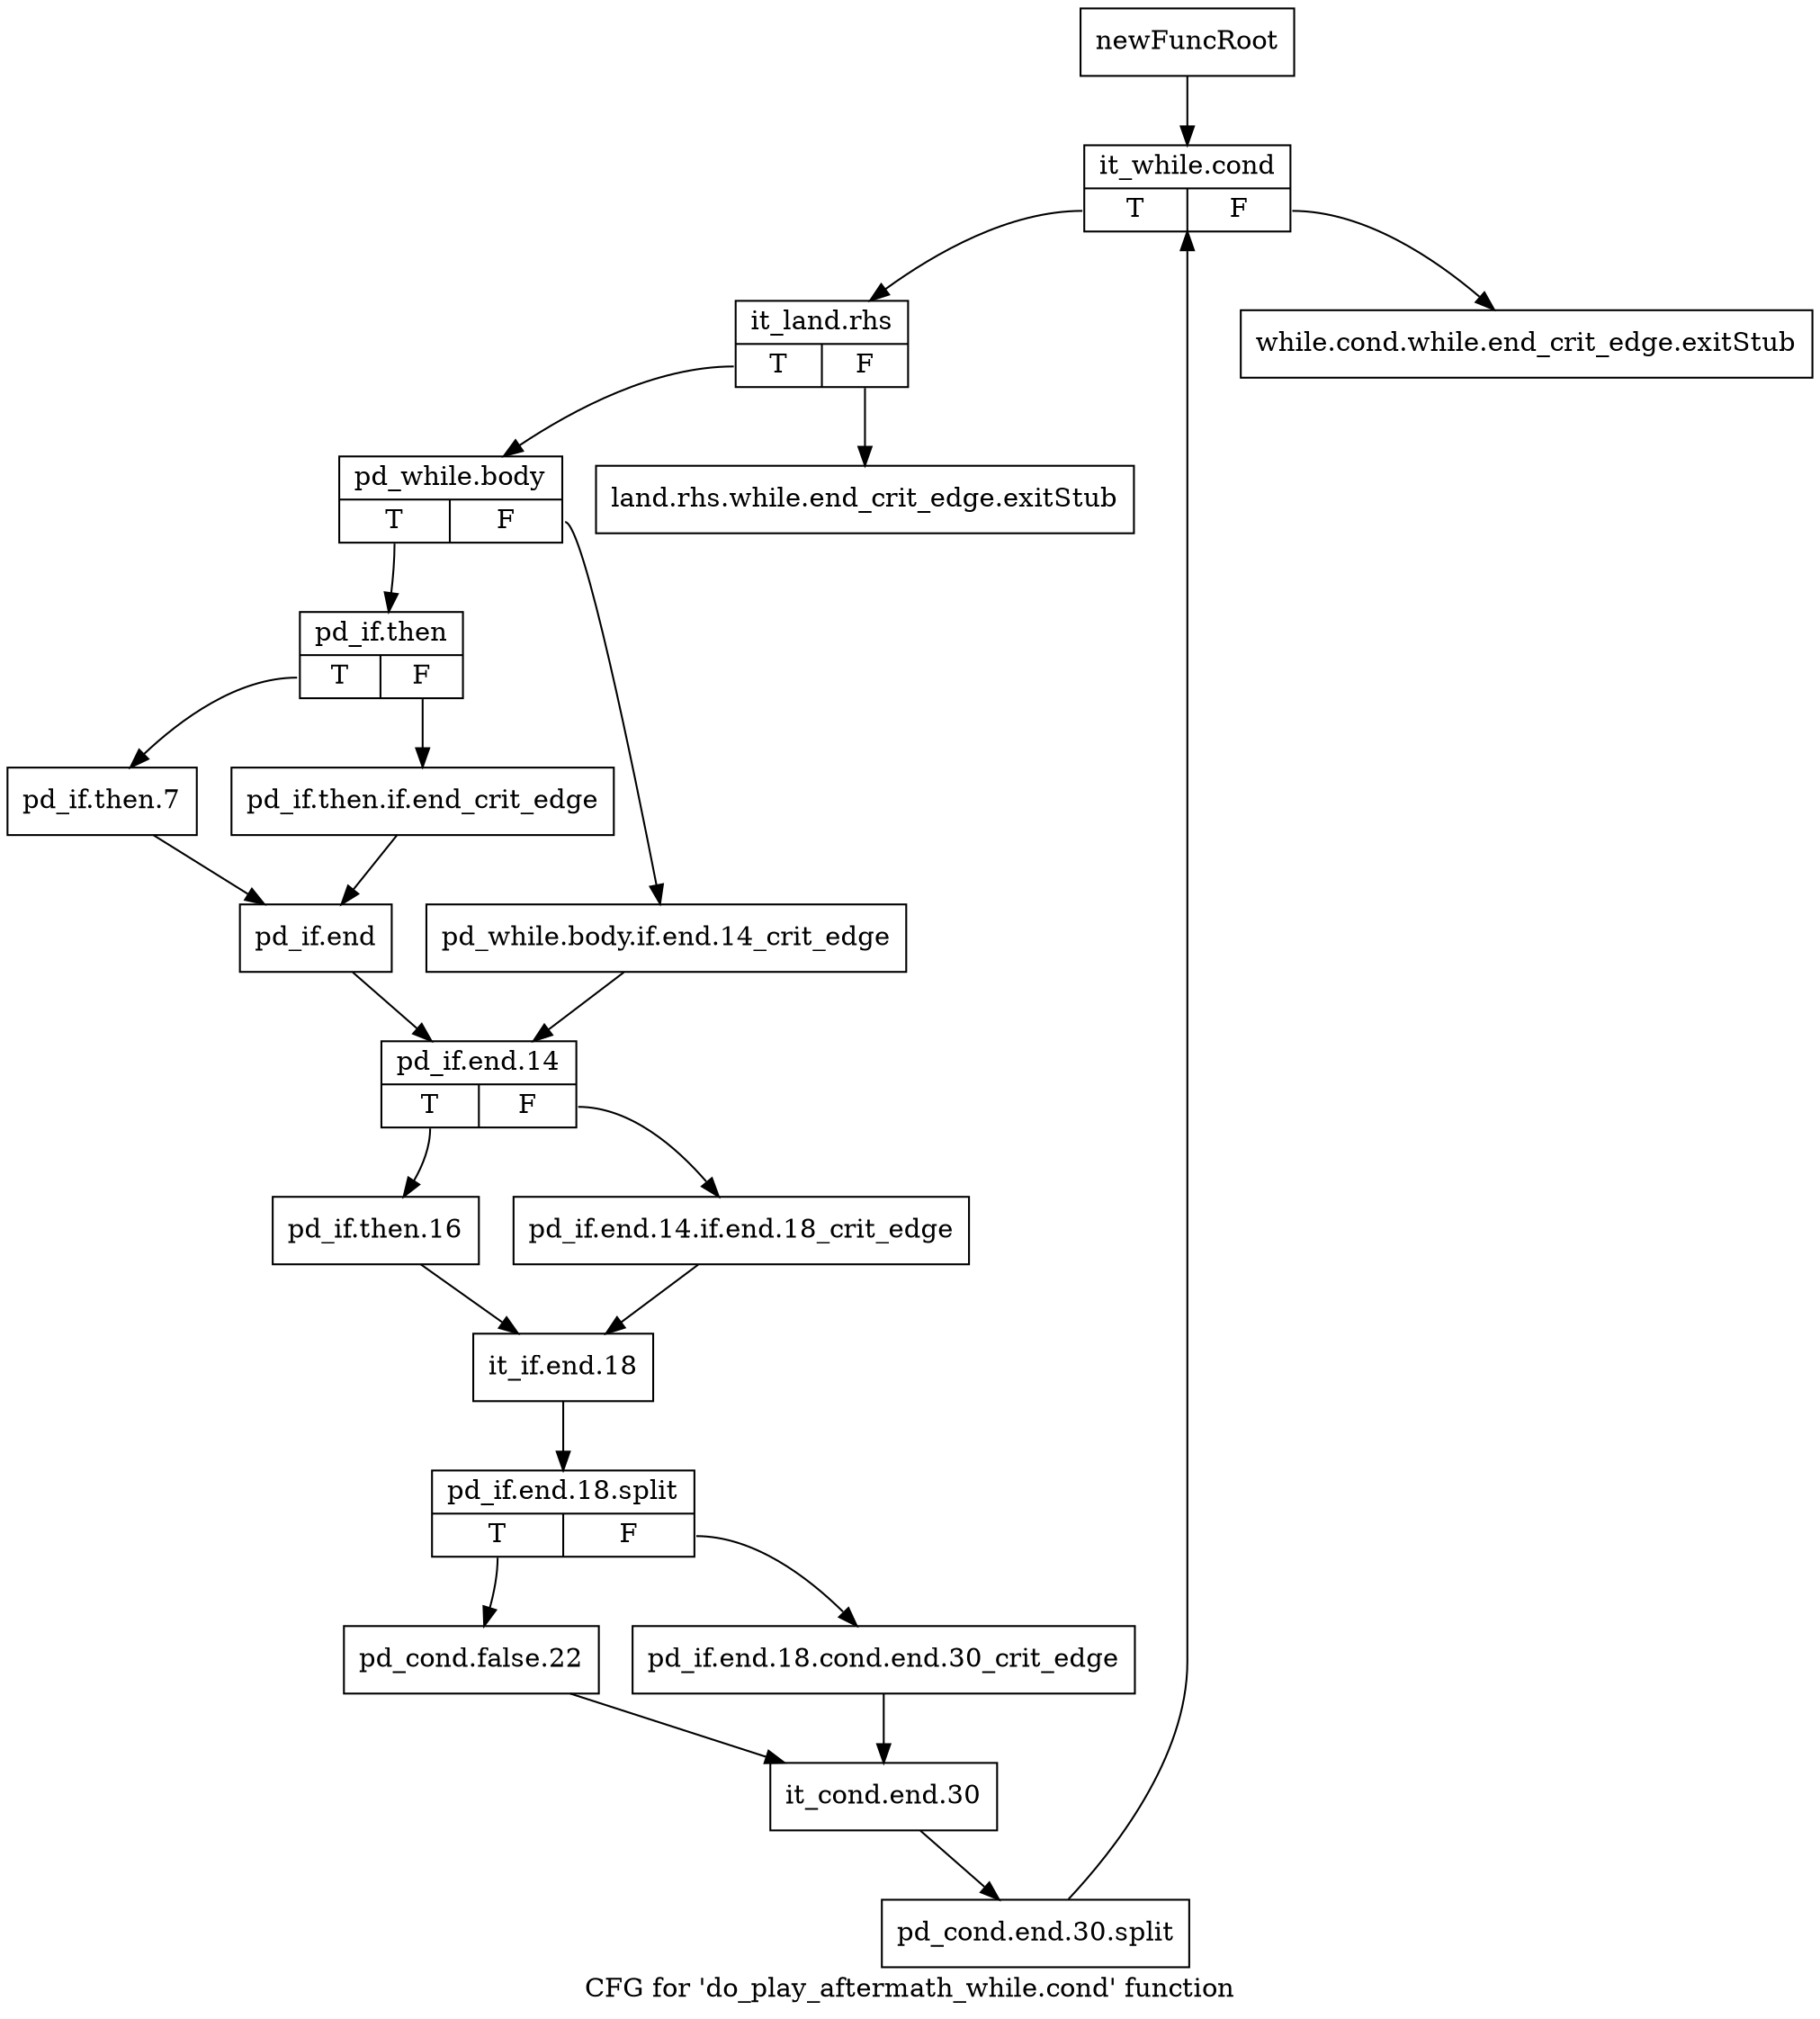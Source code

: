 digraph "CFG for 'do_play_aftermath_while.cond' function" {
	label="CFG for 'do_play_aftermath_while.cond' function";

	Node0x3dc2800 [shape=record,label="{newFuncRoot}"];
	Node0x3dc2800 -> Node0x3dd70e0;
	Node0x3dd7040 [shape=record,label="{while.cond.while.end_crit_edge.exitStub}"];
	Node0x3dd7090 [shape=record,label="{land.rhs.while.end_crit_edge.exitStub}"];
	Node0x3dd70e0 [shape=record,label="{it_while.cond|{<s0>T|<s1>F}}"];
	Node0x3dd70e0:s0 -> Node0x3dd7130;
	Node0x3dd70e0:s1 -> Node0x3dd7040;
	Node0x3dd7130 [shape=record,label="{it_land.rhs|{<s0>T|<s1>F}}"];
	Node0x3dd7130:s0 -> Node0x3dd7180;
	Node0x3dd7130:s1 -> Node0x3dd7090;
	Node0x3dd7180 [shape=record,label="{pd_while.body|{<s0>T|<s1>F}}"];
	Node0x3dd7180:s0 -> Node0x3dd7220;
	Node0x3dd7180:s1 -> Node0x3dd71d0;
	Node0x3dd71d0 [shape=record,label="{pd_while.body.if.end.14_crit_edge}"];
	Node0x3dd71d0 -> Node0x3dd7360;
	Node0x3dd7220 [shape=record,label="{pd_if.then|{<s0>T|<s1>F}}"];
	Node0x3dd7220:s0 -> Node0x3dd72c0;
	Node0x3dd7220:s1 -> Node0x3dd7270;
	Node0x3dd7270 [shape=record,label="{pd_if.then.if.end_crit_edge}"];
	Node0x3dd7270 -> Node0x3dd7310;
	Node0x3dd72c0 [shape=record,label="{pd_if.then.7}"];
	Node0x3dd72c0 -> Node0x3dd7310;
	Node0x3dd7310 [shape=record,label="{pd_if.end}"];
	Node0x3dd7310 -> Node0x3dd7360;
	Node0x3dd7360 [shape=record,label="{pd_if.end.14|{<s0>T|<s1>F}}"];
	Node0x3dd7360:s0 -> Node0x3dd7400;
	Node0x3dd7360:s1 -> Node0x3dd73b0;
	Node0x3dd73b0 [shape=record,label="{pd_if.end.14.if.end.18_crit_edge}"];
	Node0x3dd73b0 -> Node0x3dd7450;
	Node0x3dd7400 [shape=record,label="{pd_if.then.16}"];
	Node0x3dd7400 -> Node0x3dd7450;
	Node0x3dd7450 [shape=record,label="{it_if.end.18}"];
	Node0x3dd7450 -> Node0x4f45110;
	Node0x4f45110 [shape=record,label="{pd_if.end.18.split|{<s0>T|<s1>F}}"];
	Node0x4f45110:s0 -> Node0x3dd74f0;
	Node0x4f45110:s1 -> Node0x3dd74a0;
	Node0x3dd74a0 [shape=record,label="{pd_if.end.18.cond.end.30_crit_edge}"];
	Node0x3dd74a0 -> Node0x3dd7540;
	Node0x3dd74f0 [shape=record,label="{pd_cond.false.22}"];
	Node0x3dd74f0 -> Node0x3dd7540;
	Node0x3dd7540 [shape=record,label="{it_cond.end.30}"];
	Node0x3dd7540 -> Node0x4fa4880;
	Node0x4fa4880 [shape=record,label="{pd_cond.end.30.split}"];
	Node0x4fa4880 -> Node0x3dd70e0;
}
